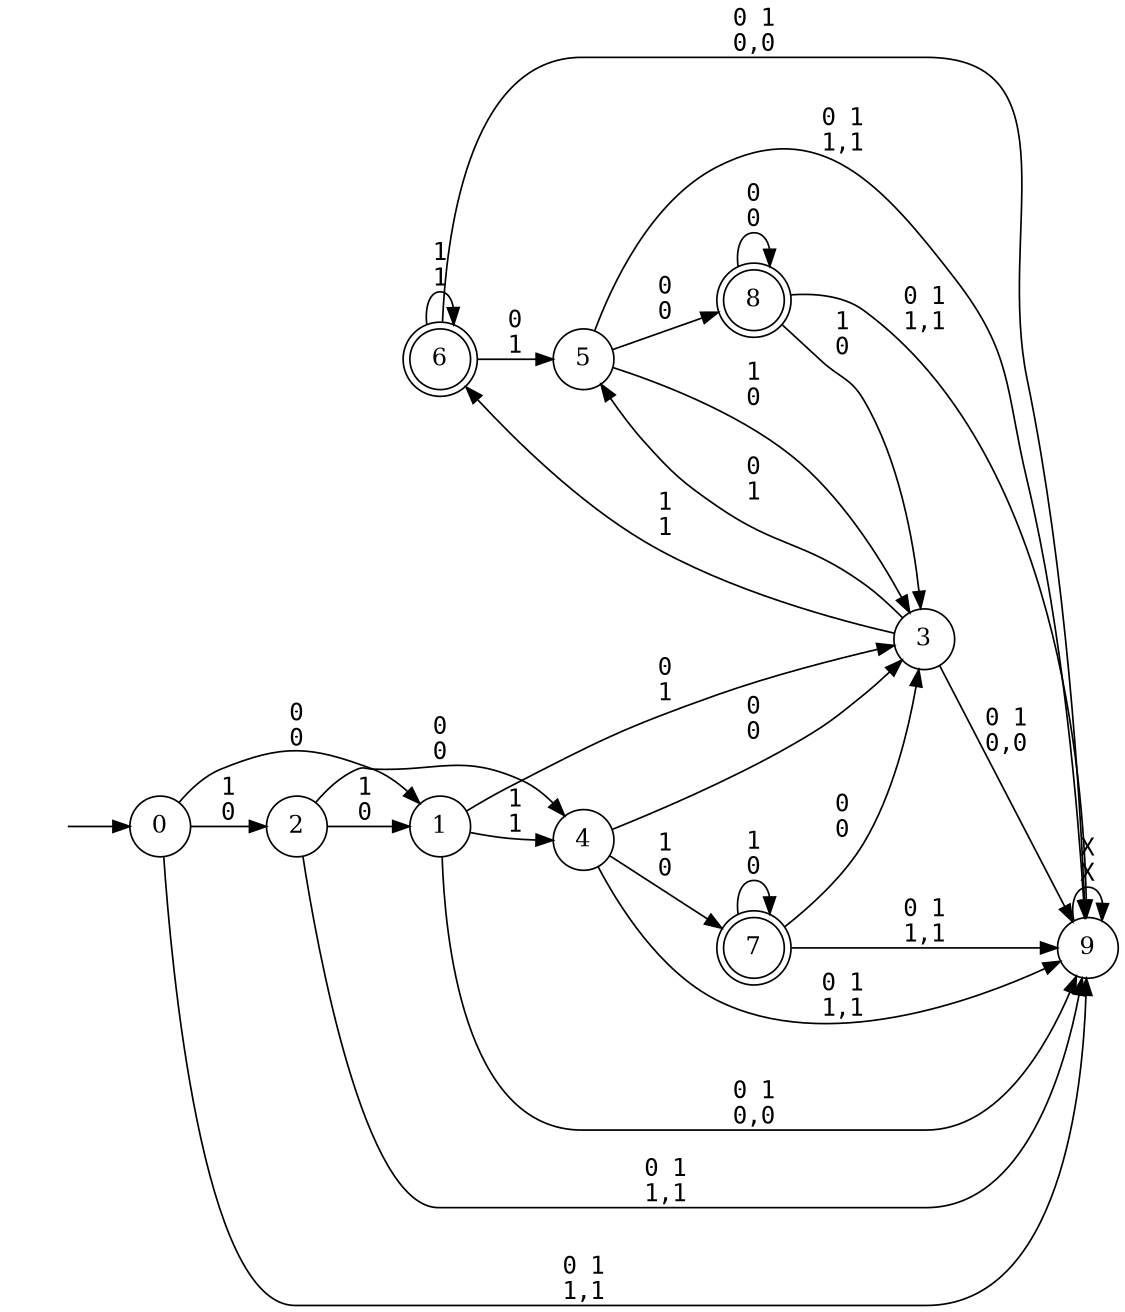 digraph MONA_DFA {
 rankdir = LR;
 center = true;
 size = "7.5,10.5";
 edge [fontname = Courier];
 node [height = .5, width = .5];
 node [shape = doublecircle]; 6; 7; 8;
 node [shape = circle]; 0; 1; 2; 3; 4; 5; 9;
 node [shape = box];
 init [shape = plaintext, label = ""];
 init -> 0;
 0 -> 1 [label="0\n0"];
 0 -> 2 [label="1\n0"];
 0 -> 9 [label="0 1\n1,1"];
 1 -> 3 [label="0\n1"];
 1 -> 4 [label="1\n1"];
 1 -> 9 [label="0 1\n0,0"];
 2 -> 1 [label="1\n0"];
 2 -> 4 [label="0\n0"];
 2 -> 9 [label="0 1\n1,1"];
 3 -> 5 [label="0\n1"];
 3 -> 6 [label="1\n1"];
 3 -> 9 [label="0 1\n0,0"];
 4 -> 3 [label="0\n0"];
 4 -> 7 [label="1\n0"];
 4 -> 9 [label="0 1\n1,1"];
 5 -> 3 [label="1\n0"];
 5 -> 8 [label="0\n0"];
 5 -> 9 [label="0 1\n1,1"];
 6 -> 5 [label="0\n1"];
 6 -> 6 [label="1\n1"];
 6 -> 9 [label="0 1\n0,0"];
 7 -> 3 [label="0\n0"];
 7 -> 7 [label="1\n0"];
 7 -> 9 [label="0 1\n1,1"];
 8 -> 3 [label="1\n0"];
 8 -> 8 [label="0\n0"];
 8 -> 9 [label="0 1\n1,1"];
 9 -> 9 [label="X\nX"];
}
